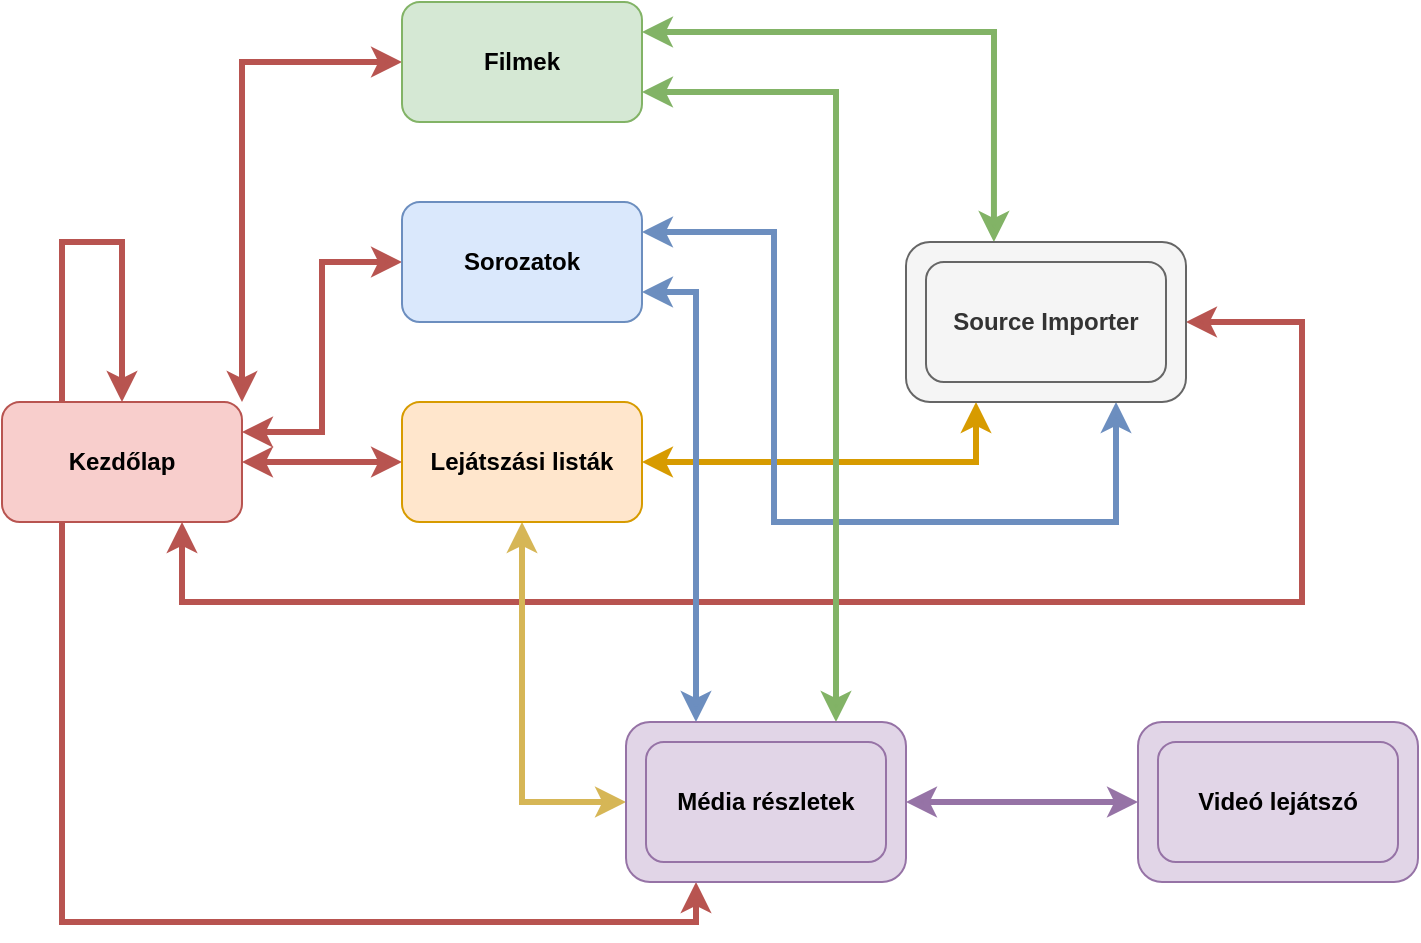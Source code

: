 <mxfile version="14.6.10" type="device"><diagram id="w_HsI7Vebo6L8u82Jp1H" name="Page-1"><mxGraphModel dx="1422" dy="763" grid="1" gridSize="10" guides="1" tooltips="1" connect="1" arrows="1" fold="1" page="1" pageScale="1" pageWidth="827" pageHeight="1169" math="0" shadow="0"><root><mxCell id="0"/><mxCell id="1" parent="0"/><mxCell id="eGmKj0VoyQGLrIZBUvhY-12" style="edgeStyle=orthogonalEdgeStyle;rounded=0;orthogonalLoop=1;jettySize=auto;html=1;exitX=1;exitY=0.25;exitDx=0;exitDy=0;entryX=0;entryY=0.5;entryDx=0;entryDy=0;fillColor=#f8cecc;strokeColor=#b85450;strokeWidth=3;startArrow=classic;startFill=1;" edge="1" parent="1" source="eGmKj0VoyQGLrIZBUvhY-3" target="eGmKj0VoyQGLrIZBUvhY-11"><mxGeometry relative="1" as="geometry"/></mxCell><mxCell id="eGmKj0VoyQGLrIZBUvhY-15" style="edgeStyle=orthogonalEdgeStyle;rounded=0;orthogonalLoop=1;jettySize=auto;html=1;exitX=1;exitY=0;exitDx=0;exitDy=0;entryX=0;entryY=0.5;entryDx=0;entryDy=0;fillColor=#f8cecc;strokeColor=#b85450;strokeWidth=3;startArrow=classic;startFill=1;" edge="1" parent="1" source="eGmKj0VoyQGLrIZBUvhY-3" target="eGmKj0VoyQGLrIZBUvhY-14"><mxGeometry relative="1" as="geometry"/></mxCell><mxCell id="eGmKj0VoyQGLrIZBUvhY-19" style="edgeStyle=orthogonalEdgeStyle;rounded=0;orthogonalLoop=1;jettySize=auto;html=1;exitX=1;exitY=0.5;exitDx=0;exitDy=0;entryX=0;entryY=0.5;entryDx=0;entryDy=0;fillColor=#f8cecc;strokeColor=#b85450;strokeWidth=3;startArrow=classic;startFill=1;" edge="1" parent="1" source="eGmKj0VoyQGLrIZBUvhY-3" target="eGmKj0VoyQGLrIZBUvhY-4"><mxGeometry relative="1" as="geometry"/></mxCell><mxCell id="eGmKj0VoyQGLrIZBUvhY-57" style="edgeStyle=orthogonalEdgeStyle;rounded=0;orthogonalLoop=1;jettySize=auto;html=1;exitX=0.75;exitY=1;exitDx=0;exitDy=0;entryX=1;entryY=0.5;entryDx=0;entryDy=0;fillColor=#f8cecc;strokeColor=#b85450;strokeWidth=3;startArrow=classic;startFill=1;" edge="1" parent="1" source="eGmKj0VoyQGLrIZBUvhY-3" target="eGmKj0VoyQGLrIZBUvhY-32"><mxGeometry relative="1" as="geometry"><Array as="points"><mxPoint x="130" y="320"/><mxPoint x="690" y="320"/><mxPoint x="690" y="180"/></Array></mxGeometry></mxCell><mxCell id="eGmKj0VoyQGLrIZBUvhY-64" style="edgeStyle=orthogonalEdgeStyle;rounded=0;orthogonalLoop=1;jettySize=auto;html=1;exitX=0.25;exitY=1;exitDx=0;exitDy=0;entryX=0.25;entryY=1;entryDx=0;entryDy=0;strokeWidth=3;fillColor=#f8cecc;strokeColor=#b85450;" edge="1" parent="1" source="eGmKj0VoyQGLrIZBUvhY-3" target="eGmKj0VoyQGLrIZBUvhY-23"><mxGeometry relative="1" as="geometry"/></mxCell><mxCell id="eGmKj0VoyQGLrIZBUvhY-3" value="&lt;b&gt;Kezdőlap&lt;/b&gt;" style="rounded=1;whiteSpace=wrap;html=1;fillColor=#f8cecc;strokeColor=#b85450;" vertex="1" parent="1"><mxGeometry x="40" y="220" width="120" height="60" as="geometry"/></mxCell><mxCell id="eGmKj0VoyQGLrIZBUvhY-70" style="edgeStyle=orthogonalEdgeStyle;rounded=0;orthogonalLoop=1;jettySize=auto;html=1;exitX=1;exitY=0.5;exitDx=0;exitDy=0;entryX=0.25;entryY=1;entryDx=0;entryDy=0;startArrow=classic;startFill=1;strokeWidth=3;fillColor=#ffe6cc;strokeColor=#d79b00;" edge="1" parent="1" source="eGmKj0VoyQGLrIZBUvhY-4" target="eGmKj0VoyQGLrIZBUvhY-32"><mxGeometry relative="1" as="geometry"/></mxCell><mxCell id="eGmKj0VoyQGLrIZBUvhY-71" style="edgeStyle=orthogonalEdgeStyle;rounded=0;orthogonalLoop=1;jettySize=auto;html=1;exitX=0.5;exitY=1;exitDx=0;exitDy=0;entryX=0;entryY=0.5;entryDx=0;entryDy=0;startArrow=classic;startFill=1;strokeWidth=3;fillColor=#fff2cc;strokeColor=#d6b656;" edge="1" parent="1" source="eGmKj0VoyQGLrIZBUvhY-4" target="eGmKj0VoyQGLrIZBUvhY-23"><mxGeometry relative="1" as="geometry"/></mxCell><mxCell id="eGmKj0VoyQGLrIZBUvhY-4" value="&lt;b&gt;Lejátszási listák&lt;/b&gt;" style="rounded=1;whiteSpace=wrap;html=1;fillColor=#ffe6cc;strokeColor=#d79b00;" vertex="1" parent="1"><mxGeometry x="240" y="220" width="120" height="60" as="geometry"/></mxCell><mxCell id="eGmKj0VoyQGLrIZBUvhY-49" style="edgeStyle=orthogonalEdgeStyle;rounded=0;orthogonalLoop=1;jettySize=auto;html=1;exitX=1;exitY=0.25;exitDx=0;exitDy=0;entryX=0.75;entryY=1;entryDx=0;entryDy=0;fillColor=#dae8fc;strokeColor=#6c8ebf;strokeWidth=3;startArrow=classic;startFill=1;" edge="1" parent="1" source="eGmKj0VoyQGLrIZBUvhY-11" target="eGmKj0VoyQGLrIZBUvhY-32"><mxGeometry relative="1" as="geometry"><Array as="points"><mxPoint x="426" y="135"/><mxPoint x="426" y="280"/><mxPoint x="597" y="280"/></Array></mxGeometry></mxCell><mxCell id="eGmKj0VoyQGLrIZBUvhY-72" style="edgeStyle=orthogonalEdgeStyle;rounded=0;orthogonalLoop=1;jettySize=auto;html=1;exitX=1;exitY=0.75;exitDx=0;exitDy=0;entryX=0.25;entryY=0;entryDx=0;entryDy=0;startArrow=classic;startFill=1;strokeWidth=3;fillColor=#dae8fc;strokeColor=#6c8ebf;" edge="1" parent="1" source="eGmKj0VoyQGLrIZBUvhY-11" target="eGmKj0VoyQGLrIZBUvhY-23"><mxGeometry relative="1" as="geometry"/></mxCell><mxCell id="eGmKj0VoyQGLrIZBUvhY-11" value="&lt;b&gt;Sorozatok&lt;/b&gt;" style="rounded=1;whiteSpace=wrap;html=1;fillColor=#dae8fc;strokeColor=#6c8ebf;" vertex="1" parent="1"><mxGeometry x="240" y="120" width="120" height="60" as="geometry"/></mxCell><mxCell id="eGmKj0VoyQGLrIZBUvhY-62" style="edgeStyle=orthogonalEdgeStyle;rounded=0;orthogonalLoop=1;jettySize=auto;html=1;exitX=1;exitY=0.25;exitDx=0;exitDy=0;entryX=0.314;entryY=0;entryDx=0;entryDy=0;entryPerimeter=0;strokeWidth=3;fillColor=#d5e8d4;strokeColor=#82b366;startArrow=classic;startFill=1;" edge="1" parent="1" source="eGmKj0VoyQGLrIZBUvhY-14" target="eGmKj0VoyQGLrIZBUvhY-32"><mxGeometry relative="1" as="geometry"/></mxCell><mxCell id="eGmKj0VoyQGLrIZBUvhY-63" style="edgeStyle=orthogonalEdgeStyle;rounded=0;orthogonalLoop=1;jettySize=auto;html=1;exitX=1;exitY=0.75;exitDx=0;exitDy=0;entryX=0.75;entryY=0;entryDx=0;entryDy=0;strokeWidth=3;fillColor=#d5e8d4;strokeColor=#82b366;startArrow=classic;startFill=1;" edge="1" parent="1" source="eGmKj0VoyQGLrIZBUvhY-14" target="eGmKj0VoyQGLrIZBUvhY-23"><mxGeometry relative="1" as="geometry"/></mxCell><mxCell id="eGmKj0VoyQGLrIZBUvhY-14" value="&lt;b&gt;Filmek&lt;/b&gt;" style="rounded=1;whiteSpace=wrap;html=1;fillColor=#d5e8d4;strokeColor=#82b366;" vertex="1" parent="1"><mxGeometry x="240" y="20" width="120" height="60" as="geometry"/></mxCell><mxCell id="eGmKj0VoyQGLrIZBUvhY-69" style="edgeStyle=orthogonalEdgeStyle;rounded=0;orthogonalLoop=1;jettySize=auto;html=1;exitX=1;exitY=0.5;exitDx=0;exitDy=0;entryX=0;entryY=0.5;entryDx=0;entryDy=0;startArrow=classic;startFill=1;strokeWidth=3;fillColor=#e1d5e7;strokeColor=#9673a6;" edge="1" parent="1" source="eGmKj0VoyQGLrIZBUvhY-23" target="eGmKj0VoyQGLrIZBUvhY-35"><mxGeometry relative="1" as="geometry"/></mxCell><mxCell id="eGmKj0VoyQGLrIZBUvhY-23" value="" style="rounded=1;whiteSpace=wrap;html=1;fillColor=#e1d5e7;strokeColor=#9673a6;" vertex="1" parent="1"><mxGeometry x="352" y="380" width="140" height="80" as="geometry"/></mxCell><mxCell id="eGmKj0VoyQGLrIZBUvhY-24" value="&lt;b&gt;Média részletek&lt;/b&gt;" style="rounded=1;whiteSpace=wrap;html=1;fillColor=#e1d5e7;strokeColor=#9673a6;" vertex="1" parent="1"><mxGeometry x="362" y="390" width="120" height="60" as="geometry"/></mxCell><mxCell id="eGmKj0VoyQGLrIZBUvhY-32" value="" style="rounded=1;whiteSpace=wrap;html=1;fillColor=#f5f5f5;strokeColor=#666666;fontColor=#333333;" vertex="1" parent="1"><mxGeometry x="492" y="140" width="140" height="80" as="geometry"/></mxCell><mxCell id="eGmKj0VoyQGLrIZBUvhY-33" value="&lt;b&gt;Source Importer&lt;/b&gt;" style="rounded=1;whiteSpace=wrap;html=1;fillColor=#f5f5f5;strokeColor=#666666;fontColor=#333333;" vertex="1" parent="1"><mxGeometry x="502" y="150" width="120" height="60" as="geometry"/></mxCell><mxCell id="eGmKj0VoyQGLrIZBUvhY-35" value="" style="rounded=1;whiteSpace=wrap;html=1;fillColor=#e1d5e7;strokeColor=#9673a6;" vertex="1" parent="1"><mxGeometry x="608" y="380" width="140" height="80" as="geometry"/></mxCell><mxCell id="eGmKj0VoyQGLrIZBUvhY-36" value="&lt;b&gt;Videó lejátszó&lt;/b&gt;" style="rounded=1;whiteSpace=wrap;html=1;fillColor=#e1d5e7;strokeColor=#9673a6;" vertex="1" parent="1"><mxGeometry x="618" y="390" width="120" height="60" as="geometry"/></mxCell><mxCell id="eGmKj0VoyQGLrIZBUvhY-60" style="edgeStyle=orthogonalEdgeStyle;rounded=0;orthogonalLoop=1;jettySize=auto;html=1;exitX=0.25;exitY=0;exitDx=0;exitDy=0;entryX=0.5;entryY=0;entryDx=0;entryDy=0;strokeWidth=3;fillColor=#f8cecc;strokeColor=#b85450;" edge="1" parent="1" source="eGmKj0VoyQGLrIZBUvhY-3" target="eGmKj0VoyQGLrIZBUvhY-3"><mxGeometry relative="1" as="geometry"><Array as="points"><mxPoint x="70" y="140"/><mxPoint x="100" y="140"/></Array></mxGeometry></mxCell></root></mxGraphModel></diagram></mxfile>